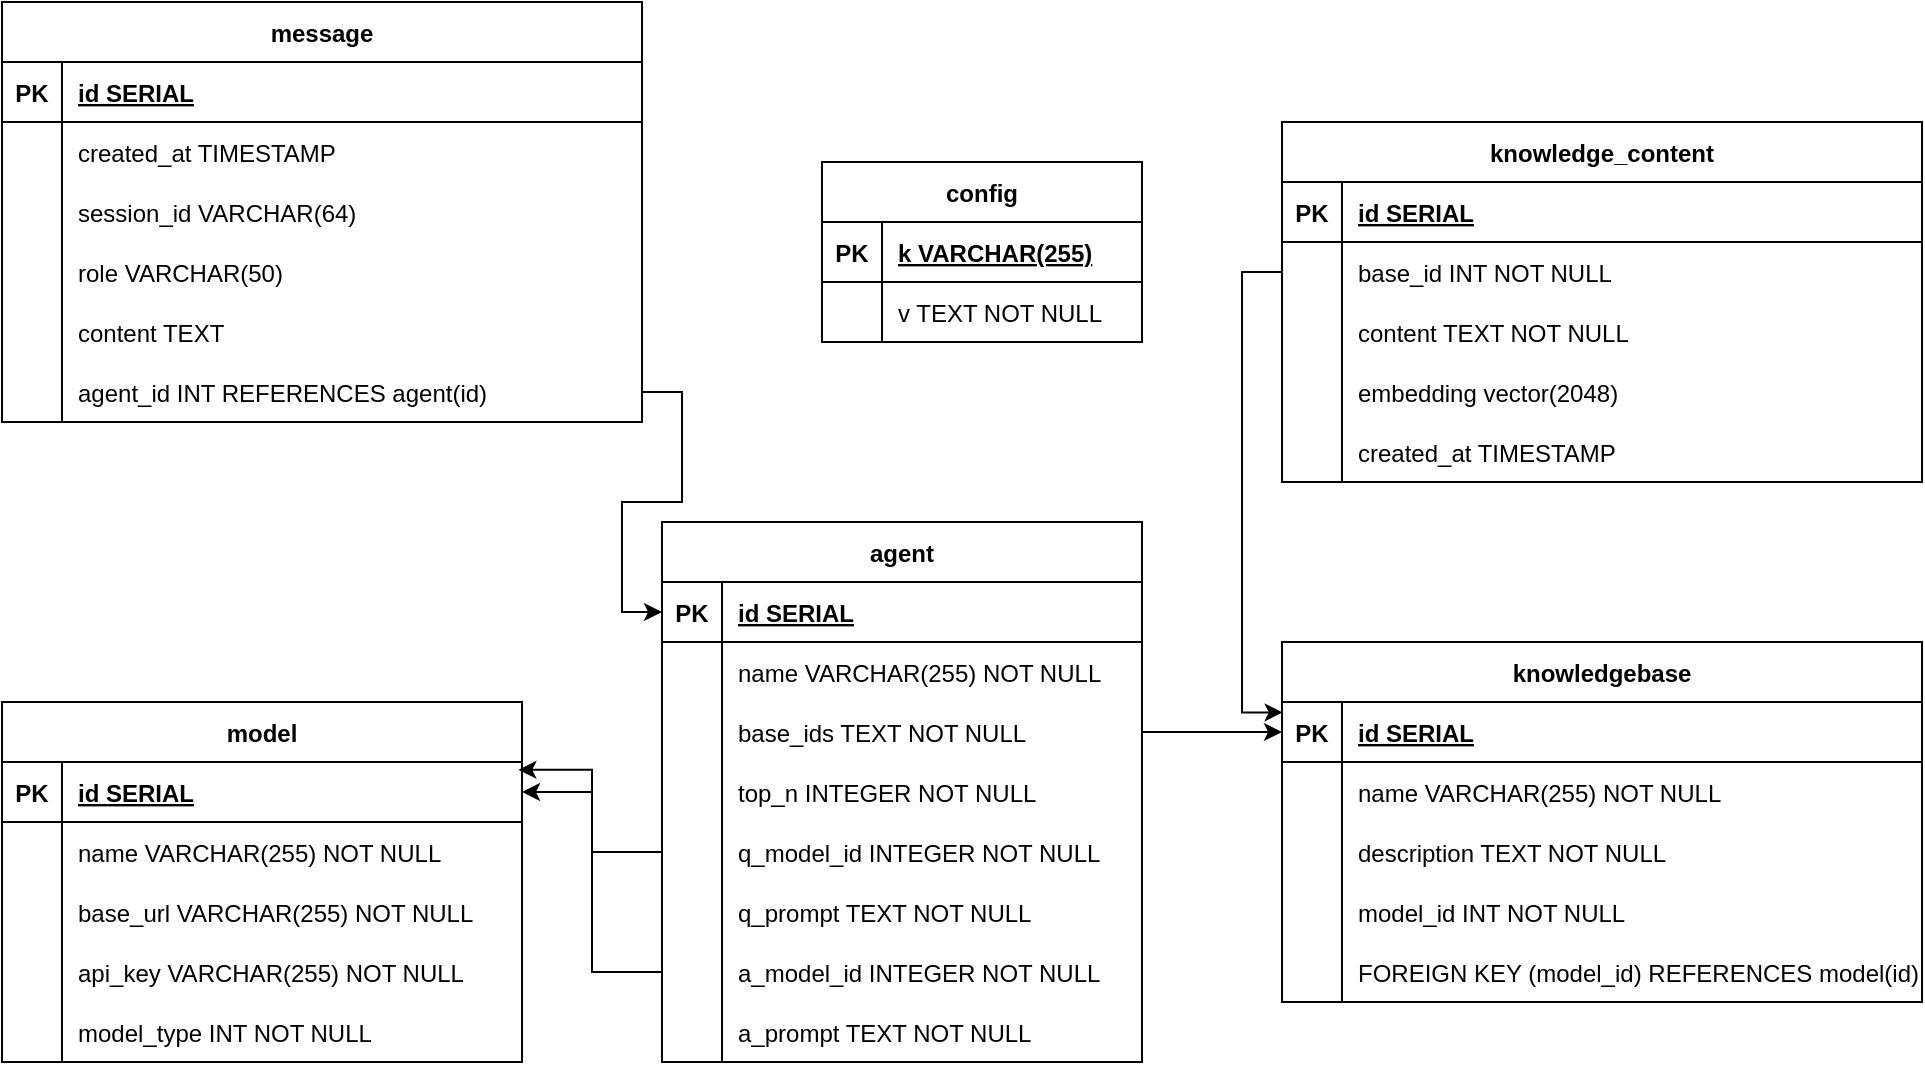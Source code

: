 <mxfile version="25.0.2">
  <diagram id="R2lEEEUBdFMjLlhIrx00" name="Page-1">
    <mxGraphModel dx="3497" dy="887" grid="1" gridSize="10" guides="1" tooltips="1" connect="1" arrows="1" fold="1" page="1" pageScale="1" pageWidth="1654" pageHeight="1169" math="0" shadow="0" extFonts="Permanent Marker^https://fonts.googleapis.com/css?family=Permanent+Marker">
      <root>
        <mxCell id="0" />
        <mxCell id="1" parent="0" />
        <mxCell id="nswF1XJJAIv4dblZpDw0-211" value="model" style="shape=table;startSize=30;container=1;collapsible=1;childLayout=tableLayout;fixedRows=1;rowLines=0;fontStyle=1;align=center;resizeLast=1;" parent="1" vertex="1">
          <mxGeometry x="-1010" y="370" width="260" height="180" as="geometry" />
        </mxCell>
        <mxCell id="nswF1XJJAIv4dblZpDw0-212" value="" style="shape=tableRow;horizontal=0;startSize=0;swimlaneHead=0;swimlaneBody=0;fillColor=none;collapsible=0;dropTarget=0;points=[[0,0.5],[1,0.5]];portConstraint=eastwest;strokeColor=inherit;top=0;left=0;right=0;bottom=1;" parent="nswF1XJJAIv4dblZpDw0-211" vertex="1">
          <mxGeometry y="30" width="260" height="30" as="geometry" />
        </mxCell>
        <mxCell id="nswF1XJJAIv4dblZpDw0-213" value="PK" style="shape=partialRectangle;overflow=hidden;connectable=0;fillColor=none;strokeColor=inherit;top=0;left=0;bottom=0;right=0;fontStyle=1;" parent="nswF1XJJAIv4dblZpDw0-212" vertex="1">
          <mxGeometry width="30" height="30" as="geometry">
            <mxRectangle width="30" height="30" as="alternateBounds" />
          </mxGeometry>
        </mxCell>
        <mxCell id="nswF1XJJAIv4dblZpDw0-214" value="id SERIAL " style="shape=partialRectangle;overflow=hidden;connectable=0;fillColor=none;align=left;strokeColor=inherit;top=0;left=0;bottom=0;right=0;spacingLeft=6;fontStyle=5;" parent="nswF1XJJAIv4dblZpDw0-212" vertex="1">
          <mxGeometry x="30" width="230" height="30" as="geometry">
            <mxRectangle width="230" height="30" as="alternateBounds" />
          </mxGeometry>
        </mxCell>
        <mxCell id="nswF1XJJAIv4dblZpDw0-215" value="" style="shape=tableRow;horizontal=0;startSize=0;swimlaneHead=0;swimlaneBody=0;fillColor=none;collapsible=0;dropTarget=0;points=[[0,0.5],[1,0.5]];portConstraint=eastwest;strokeColor=inherit;top=0;left=0;right=0;bottom=0;" parent="nswF1XJJAIv4dblZpDw0-211" vertex="1">
          <mxGeometry y="60" width="260" height="30" as="geometry" />
        </mxCell>
        <mxCell id="nswF1XJJAIv4dblZpDw0-216" value="" style="shape=partialRectangle;overflow=hidden;connectable=0;fillColor=none;strokeColor=inherit;top=0;left=0;bottom=0;right=0;" parent="nswF1XJJAIv4dblZpDw0-215" vertex="1">
          <mxGeometry width="30" height="30" as="geometry">
            <mxRectangle width="30" height="30" as="alternateBounds" />
          </mxGeometry>
        </mxCell>
        <mxCell id="nswF1XJJAIv4dblZpDw0-217" value="name VARCHAR(255) NOT NULL" style="shape=partialRectangle;overflow=hidden;connectable=0;fillColor=none;align=left;strokeColor=inherit;top=0;left=0;bottom=0;right=0;spacingLeft=6;" parent="nswF1XJJAIv4dblZpDw0-215" vertex="1">
          <mxGeometry x="30" width="230" height="30" as="geometry">
            <mxRectangle width="230" height="30" as="alternateBounds" />
          </mxGeometry>
        </mxCell>
        <mxCell id="nswF1XJJAIv4dblZpDw0-218" value="" style="shape=tableRow;horizontal=0;startSize=0;swimlaneHead=0;swimlaneBody=0;fillColor=none;collapsible=0;dropTarget=0;points=[[0,0.5],[1,0.5]];portConstraint=eastwest;strokeColor=inherit;top=0;left=0;right=0;bottom=0;" parent="nswF1XJJAIv4dblZpDw0-211" vertex="1">
          <mxGeometry y="90" width="260" height="30" as="geometry" />
        </mxCell>
        <mxCell id="nswF1XJJAIv4dblZpDw0-219" value="" style="shape=partialRectangle;overflow=hidden;connectable=0;fillColor=none;strokeColor=inherit;top=0;left=0;bottom=0;right=0;" parent="nswF1XJJAIv4dblZpDw0-218" vertex="1">
          <mxGeometry width="30" height="30" as="geometry">
            <mxRectangle width="30" height="30" as="alternateBounds" />
          </mxGeometry>
        </mxCell>
        <mxCell id="nswF1XJJAIv4dblZpDw0-220" value="base_url VARCHAR(255) NOT NULL" style="shape=partialRectangle;overflow=hidden;connectable=0;fillColor=none;align=left;strokeColor=inherit;top=0;left=0;bottom=0;right=0;spacingLeft=6;" parent="nswF1XJJAIv4dblZpDw0-218" vertex="1">
          <mxGeometry x="30" width="230" height="30" as="geometry">
            <mxRectangle width="230" height="30" as="alternateBounds" />
          </mxGeometry>
        </mxCell>
        <mxCell id="nswF1XJJAIv4dblZpDw0-221" value="" style="shape=tableRow;horizontal=0;startSize=0;swimlaneHead=0;swimlaneBody=0;fillColor=none;collapsible=0;dropTarget=0;points=[[0,0.5],[1,0.5]];portConstraint=eastwest;strokeColor=inherit;top=0;left=0;right=0;bottom=0;" parent="nswF1XJJAIv4dblZpDw0-211" vertex="1">
          <mxGeometry y="120" width="260" height="30" as="geometry" />
        </mxCell>
        <mxCell id="nswF1XJJAIv4dblZpDw0-222" value="" style="shape=partialRectangle;overflow=hidden;connectable=0;fillColor=none;strokeColor=inherit;top=0;left=0;bottom=0;right=0;" parent="nswF1XJJAIv4dblZpDw0-221" vertex="1">
          <mxGeometry width="30" height="30" as="geometry">
            <mxRectangle width="30" height="30" as="alternateBounds" />
          </mxGeometry>
        </mxCell>
        <mxCell id="nswF1XJJAIv4dblZpDw0-223" value="api_key VARCHAR(255) NOT NULL" style="shape=partialRectangle;overflow=hidden;connectable=0;fillColor=none;align=left;strokeColor=inherit;top=0;left=0;bottom=0;right=0;spacingLeft=6;" parent="nswF1XJJAIv4dblZpDw0-221" vertex="1">
          <mxGeometry x="30" width="230" height="30" as="geometry">
            <mxRectangle width="230" height="30" as="alternateBounds" />
          </mxGeometry>
        </mxCell>
        <mxCell id="nswF1XJJAIv4dblZpDw0-224" value="" style="shape=tableRow;horizontal=0;startSize=0;swimlaneHead=0;swimlaneBody=0;fillColor=none;collapsible=0;dropTarget=0;points=[[0,0.5],[1,0.5]];portConstraint=eastwest;strokeColor=inherit;top=0;left=0;right=0;bottom=0;" parent="nswF1XJJAIv4dblZpDw0-211" vertex="1">
          <mxGeometry y="150" width="260" height="30" as="geometry" />
        </mxCell>
        <mxCell id="nswF1XJJAIv4dblZpDw0-225" value="" style="shape=partialRectangle;overflow=hidden;connectable=0;fillColor=none;strokeColor=inherit;top=0;left=0;bottom=0;right=0;" parent="nswF1XJJAIv4dblZpDw0-224" vertex="1">
          <mxGeometry width="30" height="30" as="geometry">
            <mxRectangle width="30" height="30" as="alternateBounds" />
          </mxGeometry>
        </mxCell>
        <mxCell id="nswF1XJJAIv4dblZpDw0-226" value="model_type INT NOT NULL" style="shape=partialRectangle;overflow=hidden;connectable=0;fillColor=none;align=left;strokeColor=inherit;top=0;left=0;bottom=0;right=0;spacingLeft=6;" parent="nswF1XJJAIv4dblZpDw0-224" vertex="1">
          <mxGeometry x="30" width="230" height="30" as="geometry">
            <mxRectangle width="230" height="30" as="alternateBounds" />
          </mxGeometry>
        </mxCell>
        <mxCell id="nswF1XJJAIv4dblZpDw0-227" value="knowledgebase" style="shape=table;startSize=30;container=1;collapsible=1;childLayout=tableLayout;fixedRows=1;rowLines=0;fontStyle=1;align=center;resizeLast=1;" parent="1" vertex="1">
          <mxGeometry x="-370" y="340" width="320" height="180" as="geometry" />
        </mxCell>
        <mxCell id="nswF1XJJAIv4dblZpDw0-228" value="" style="shape=tableRow;horizontal=0;startSize=0;swimlaneHead=0;swimlaneBody=0;fillColor=none;collapsible=0;dropTarget=0;points=[[0,0.5],[1,0.5]];portConstraint=eastwest;strokeColor=inherit;top=0;left=0;right=0;bottom=1;" parent="nswF1XJJAIv4dblZpDw0-227" vertex="1">
          <mxGeometry y="30" width="320" height="30" as="geometry" />
        </mxCell>
        <mxCell id="nswF1XJJAIv4dblZpDw0-229" value="PK" style="shape=partialRectangle;overflow=hidden;connectable=0;fillColor=none;strokeColor=inherit;top=0;left=0;bottom=0;right=0;fontStyle=1;" parent="nswF1XJJAIv4dblZpDw0-228" vertex="1">
          <mxGeometry width="30" height="30" as="geometry">
            <mxRectangle width="30" height="30" as="alternateBounds" />
          </mxGeometry>
        </mxCell>
        <mxCell id="nswF1XJJAIv4dblZpDw0-230" value="id SERIAL " style="shape=partialRectangle;overflow=hidden;connectable=0;fillColor=none;align=left;strokeColor=inherit;top=0;left=0;bottom=0;right=0;spacingLeft=6;fontStyle=5;" parent="nswF1XJJAIv4dblZpDw0-228" vertex="1">
          <mxGeometry x="30" width="290" height="30" as="geometry">
            <mxRectangle width="290" height="30" as="alternateBounds" />
          </mxGeometry>
        </mxCell>
        <mxCell id="nswF1XJJAIv4dblZpDw0-231" value="" style="shape=tableRow;horizontal=0;startSize=0;swimlaneHead=0;swimlaneBody=0;fillColor=none;collapsible=0;dropTarget=0;points=[[0,0.5],[1,0.5]];portConstraint=eastwest;strokeColor=inherit;top=0;left=0;right=0;bottom=0;" parent="nswF1XJJAIv4dblZpDw0-227" vertex="1">
          <mxGeometry y="60" width="320" height="30" as="geometry" />
        </mxCell>
        <mxCell id="nswF1XJJAIv4dblZpDw0-232" value="" style="shape=partialRectangle;overflow=hidden;connectable=0;fillColor=none;strokeColor=inherit;top=0;left=0;bottom=0;right=0;" parent="nswF1XJJAIv4dblZpDw0-231" vertex="1">
          <mxGeometry width="30" height="30" as="geometry">
            <mxRectangle width="30" height="30" as="alternateBounds" />
          </mxGeometry>
        </mxCell>
        <mxCell id="nswF1XJJAIv4dblZpDw0-233" value="name VARCHAR(255) NOT NULL" style="shape=partialRectangle;overflow=hidden;connectable=0;fillColor=none;align=left;strokeColor=inherit;top=0;left=0;bottom=0;right=0;spacingLeft=6;" parent="nswF1XJJAIv4dblZpDw0-231" vertex="1">
          <mxGeometry x="30" width="290" height="30" as="geometry">
            <mxRectangle width="290" height="30" as="alternateBounds" />
          </mxGeometry>
        </mxCell>
        <mxCell id="nswF1XJJAIv4dblZpDw0-234" value="" style="shape=tableRow;horizontal=0;startSize=0;swimlaneHead=0;swimlaneBody=0;fillColor=none;collapsible=0;dropTarget=0;points=[[0,0.5],[1,0.5]];portConstraint=eastwest;strokeColor=inherit;top=0;left=0;right=0;bottom=0;" parent="nswF1XJJAIv4dblZpDw0-227" vertex="1">
          <mxGeometry y="90" width="320" height="30" as="geometry" />
        </mxCell>
        <mxCell id="nswF1XJJAIv4dblZpDw0-235" value="" style="shape=partialRectangle;overflow=hidden;connectable=0;fillColor=none;strokeColor=inherit;top=0;left=0;bottom=0;right=0;" parent="nswF1XJJAIv4dblZpDw0-234" vertex="1">
          <mxGeometry width="30" height="30" as="geometry">
            <mxRectangle width="30" height="30" as="alternateBounds" />
          </mxGeometry>
        </mxCell>
        <mxCell id="nswF1XJJAIv4dblZpDw0-236" value="description TEXT NOT NULL" style="shape=partialRectangle;overflow=hidden;connectable=0;fillColor=none;align=left;strokeColor=inherit;top=0;left=0;bottom=0;right=0;spacingLeft=6;" parent="nswF1XJJAIv4dblZpDw0-234" vertex="1">
          <mxGeometry x="30" width="290" height="30" as="geometry">
            <mxRectangle width="290" height="30" as="alternateBounds" />
          </mxGeometry>
        </mxCell>
        <mxCell id="nswF1XJJAIv4dblZpDw0-237" value="" style="shape=tableRow;horizontal=0;startSize=0;swimlaneHead=0;swimlaneBody=0;fillColor=none;collapsible=0;dropTarget=0;points=[[0,0.5],[1,0.5]];portConstraint=eastwest;strokeColor=inherit;top=0;left=0;right=0;bottom=0;" parent="nswF1XJJAIv4dblZpDw0-227" vertex="1">
          <mxGeometry y="120" width="320" height="30" as="geometry" />
        </mxCell>
        <mxCell id="nswF1XJJAIv4dblZpDw0-238" value="" style="shape=partialRectangle;overflow=hidden;connectable=0;fillColor=none;strokeColor=inherit;top=0;left=0;bottom=0;right=0;" parent="nswF1XJJAIv4dblZpDw0-237" vertex="1">
          <mxGeometry width="30" height="30" as="geometry">
            <mxRectangle width="30" height="30" as="alternateBounds" />
          </mxGeometry>
        </mxCell>
        <mxCell id="nswF1XJJAIv4dblZpDw0-239" value="model_id INT NOT NULL" style="shape=partialRectangle;overflow=hidden;connectable=0;fillColor=none;align=left;strokeColor=inherit;top=0;left=0;bottom=0;right=0;spacingLeft=6;" parent="nswF1XJJAIv4dblZpDw0-237" vertex="1">
          <mxGeometry x="30" width="290" height="30" as="geometry">
            <mxRectangle width="290" height="30" as="alternateBounds" />
          </mxGeometry>
        </mxCell>
        <mxCell id="nswF1XJJAIv4dblZpDw0-240" value="" style="shape=tableRow;horizontal=0;startSize=0;swimlaneHead=0;swimlaneBody=0;fillColor=none;collapsible=0;dropTarget=0;points=[[0,0.5],[1,0.5]];portConstraint=eastwest;strokeColor=inherit;top=0;left=0;right=0;bottom=0;" parent="nswF1XJJAIv4dblZpDw0-227" vertex="1">
          <mxGeometry y="150" width="320" height="30" as="geometry" />
        </mxCell>
        <mxCell id="nswF1XJJAIv4dblZpDw0-241" value="" style="shape=partialRectangle;overflow=hidden;connectable=0;fillColor=none;strokeColor=inherit;top=0;left=0;bottom=0;right=0;" parent="nswF1XJJAIv4dblZpDw0-240" vertex="1">
          <mxGeometry width="30" height="30" as="geometry">
            <mxRectangle width="30" height="30" as="alternateBounds" />
          </mxGeometry>
        </mxCell>
        <mxCell id="nswF1XJJAIv4dblZpDw0-242" value="FOREIGN KEY (model_id) REFERENCES model(id) ON DELETE CASCADE" style="shape=partialRectangle;overflow=hidden;connectable=0;fillColor=none;align=left;strokeColor=inherit;top=0;left=0;bottom=0;right=0;spacingLeft=6;" parent="nswF1XJJAIv4dblZpDw0-240" vertex="1">
          <mxGeometry x="30" width="290" height="30" as="geometry">
            <mxRectangle width="290" height="30" as="alternateBounds" />
          </mxGeometry>
        </mxCell>
        <mxCell id="nswF1XJJAIv4dblZpDw0-243" value="knowledge_content" style="shape=table;startSize=30;container=1;collapsible=1;childLayout=tableLayout;fixedRows=1;rowLines=0;fontStyle=1;align=center;resizeLast=1;" parent="1" vertex="1">
          <mxGeometry x="-370" y="80" width="320" height="180" as="geometry" />
        </mxCell>
        <mxCell id="nswF1XJJAIv4dblZpDw0-244" value="" style="shape=tableRow;horizontal=0;startSize=0;swimlaneHead=0;swimlaneBody=0;fillColor=none;collapsible=0;dropTarget=0;points=[[0,0.5],[1,0.5]];portConstraint=eastwest;strokeColor=inherit;top=0;left=0;right=0;bottom=1;" parent="nswF1XJJAIv4dblZpDw0-243" vertex="1">
          <mxGeometry y="30" width="320" height="30" as="geometry" />
        </mxCell>
        <mxCell id="nswF1XJJAIv4dblZpDw0-245" value="PK" style="shape=partialRectangle;overflow=hidden;connectable=0;fillColor=none;strokeColor=inherit;top=0;left=0;bottom=0;right=0;fontStyle=1;" parent="nswF1XJJAIv4dblZpDw0-244" vertex="1">
          <mxGeometry width="30" height="30" as="geometry">
            <mxRectangle width="30" height="30" as="alternateBounds" />
          </mxGeometry>
        </mxCell>
        <mxCell id="nswF1XJJAIv4dblZpDw0-246" value="id SERIAL " style="shape=partialRectangle;overflow=hidden;connectable=0;fillColor=none;align=left;strokeColor=inherit;top=0;left=0;bottom=0;right=0;spacingLeft=6;fontStyle=5;" parent="nswF1XJJAIv4dblZpDw0-244" vertex="1">
          <mxGeometry x="30" width="290" height="30" as="geometry">
            <mxRectangle width="290" height="30" as="alternateBounds" />
          </mxGeometry>
        </mxCell>
        <mxCell id="nswF1XJJAIv4dblZpDw0-247" value="" style="shape=tableRow;horizontal=0;startSize=0;swimlaneHead=0;swimlaneBody=0;fillColor=none;collapsible=0;dropTarget=0;points=[[0,0.5],[1,0.5]];portConstraint=eastwest;strokeColor=inherit;top=0;left=0;right=0;bottom=0;" parent="nswF1XJJAIv4dblZpDw0-243" vertex="1">
          <mxGeometry y="60" width="320" height="30" as="geometry" />
        </mxCell>
        <mxCell id="nswF1XJJAIv4dblZpDw0-248" value="" style="shape=partialRectangle;overflow=hidden;connectable=0;fillColor=none;strokeColor=inherit;top=0;left=0;bottom=0;right=0;" parent="nswF1XJJAIv4dblZpDw0-247" vertex="1">
          <mxGeometry width="30" height="30" as="geometry">
            <mxRectangle width="30" height="30" as="alternateBounds" />
          </mxGeometry>
        </mxCell>
        <mxCell id="nswF1XJJAIv4dblZpDw0-249" value="base_id INT NOT NULL" style="shape=partialRectangle;overflow=hidden;connectable=0;fillColor=none;align=left;strokeColor=inherit;top=0;left=0;bottom=0;right=0;spacingLeft=6;" parent="nswF1XJJAIv4dblZpDw0-247" vertex="1">
          <mxGeometry x="30" width="290" height="30" as="geometry">
            <mxRectangle width="290" height="30" as="alternateBounds" />
          </mxGeometry>
        </mxCell>
        <mxCell id="nswF1XJJAIv4dblZpDw0-250" value="" style="shape=tableRow;horizontal=0;startSize=0;swimlaneHead=0;swimlaneBody=0;fillColor=none;collapsible=0;dropTarget=0;points=[[0,0.5],[1,0.5]];portConstraint=eastwest;strokeColor=inherit;top=0;left=0;right=0;bottom=0;" parent="nswF1XJJAIv4dblZpDw0-243" vertex="1">
          <mxGeometry y="90" width="320" height="30" as="geometry" />
        </mxCell>
        <mxCell id="nswF1XJJAIv4dblZpDw0-251" value="" style="shape=partialRectangle;overflow=hidden;connectable=0;fillColor=none;strokeColor=inherit;top=0;left=0;bottom=0;right=0;" parent="nswF1XJJAIv4dblZpDw0-250" vertex="1">
          <mxGeometry width="30" height="30" as="geometry">
            <mxRectangle width="30" height="30" as="alternateBounds" />
          </mxGeometry>
        </mxCell>
        <mxCell id="nswF1XJJAIv4dblZpDw0-252" value="content TEXT NOT NULL" style="shape=partialRectangle;overflow=hidden;connectable=0;fillColor=none;align=left;strokeColor=inherit;top=0;left=0;bottom=0;right=0;spacingLeft=6;" parent="nswF1XJJAIv4dblZpDw0-250" vertex="1">
          <mxGeometry x="30" width="290" height="30" as="geometry">
            <mxRectangle width="290" height="30" as="alternateBounds" />
          </mxGeometry>
        </mxCell>
        <mxCell id="nswF1XJJAIv4dblZpDw0-253" value="" style="shape=tableRow;horizontal=0;startSize=0;swimlaneHead=0;swimlaneBody=0;fillColor=none;collapsible=0;dropTarget=0;points=[[0,0.5],[1,0.5]];portConstraint=eastwest;strokeColor=inherit;top=0;left=0;right=0;bottom=0;" parent="nswF1XJJAIv4dblZpDw0-243" vertex="1">
          <mxGeometry y="120" width="320" height="30" as="geometry" />
        </mxCell>
        <mxCell id="nswF1XJJAIv4dblZpDw0-254" value="" style="shape=partialRectangle;overflow=hidden;connectable=0;fillColor=none;strokeColor=inherit;top=0;left=0;bottom=0;right=0;" parent="nswF1XJJAIv4dblZpDw0-253" vertex="1">
          <mxGeometry width="30" height="30" as="geometry">
            <mxRectangle width="30" height="30" as="alternateBounds" />
          </mxGeometry>
        </mxCell>
        <mxCell id="nswF1XJJAIv4dblZpDw0-255" value="embedding vector(2048)" style="shape=partialRectangle;overflow=hidden;connectable=0;fillColor=none;align=left;strokeColor=inherit;top=0;left=0;bottom=0;right=0;spacingLeft=6;" parent="nswF1XJJAIv4dblZpDw0-253" vertex="1">
          <mxGeometry x="30" width="290" height="30" as="geometry">
            <mxRectangle width="290" height="30" as="alternateBounds" />
          </mxGeometry>
        </mxCell>
        <mxCell id="nswF1XJJAIv4dblZpDw0-256" value="" style="shape=tableRow;horizontal=0;startSize=0;swimlaneHead=0;swimlaneBody=0;fillColor=none;collapsible=0;dropTarget=0;points=[[0,0.5],[1,0.5]];portConstraint=eastwest;strokeColor=inherit;top=0;left=0;right=0;bottom=0;" parent="nswF1XJJAIv4dblZpDw0-243" vertex="1">
          <mxGeometry y="150" width="320" height="30" as="geometry" />
        </mxCell>
        <mxCell id="nswF1XJJAIv4dblZpDw0-257" value="" style="shape=partialRectangle;overflow=hidden;connectable=0;fillColor=none;strokeColor=inherit;top=0;left=0;bottom=0;right=0;" parent="nswF1XJJAIv4dblZpDw0-256" vertex="1">
          <mxGeometry width="30" height="30" as="geometry">
            <mxRectangle width="30" height="30" as="alternateBounds" />
          </mxGeometry>
        </mxCell>
        <mxCell id="nswF1XJJAIv4dblZpDw0-258" value="created_at TIMESTAMP" style="shape=partialRectangle;overflow=hidden;connectable=0;fillColor=none;align=left;strokeColor=inherit;top=0;left=0;bottom=0;right=0;spacingLeft=6;" parent="nswF1XJJAIv4dblZpDw0-256" vertex="1">
          <mxGeometry x="30" width="290" height="30" as="geometry">
            <mxRectangle width="290" height="30" as="alternateBounds" />
          </mxGeometry>
        </mxCell>
        <mxCell id="nswF1XJJAIv4dblZpDw0-262" value="config" style="shape=table;startSize=30;container=1;collapsible=1;childLayout=tableLayout;fixedRows=1;rowLines=0;fontStyle=1;align=center;resizeLast=1;" parent="1" vertex="1">
          <mxGeometry x="-600" y="100" width="160" height="90" as="geometry" />
        </mxCell>
        <mxCell id="nswF1XJJAIv4dblZpDw0-263" value="" style="shape=tableRow;horizontal=0;startSize=0;swimlaneHead=0;swimlaneBody=0;fillColor=none;collapsible=0;dropTarget=0;points=[[0,0.5],[1,0.5]];portConstraint=eastwest;strokeColor=inherit;top=0;left=0;right=0;bottom=1;" parent="nswF1XJJAIv4dblZpDw0-262" vertex="1">
          <mxGeometry y="30" width="160" height="30" as="geometry" />
        </mxCell>
        <mxCell id="nswF1XJJAIv4dblZpDw0-264" value="PK" style="shape=partialRectangle;overflow=hidden;connectable=0;fillColor=none;strokeColor=inherit;top=0;left=0;bottom=0;right=0;fontStyle=1;" parent="nswF1XJJAIv4dblZpDw0-263" vertex="1">
          <mxGeometry width="30" height="30" as="geometry">
            <mxRectangle width="30" height="30" as="alternateBounds" />
          </mxGeometry>
        </mxCell>
        <mxCell id="nswF1XJJAIv4dblZpDw0-265" value="k VARCHAR(255) " style="shape=partialRectangle;overflow=hidden;connectable=0;fillColor=none;align=left;strokeColor=inherit;top=0;left=0;bottom=0;right=0;spacingLeft=6;fontStyle=5;" parent="nswF1XJJAIv4dblZpDw0-263" vertex="1">
          <mxGeometry x="30" width="130" height="30" as="geometry">
            <mxRectangle width="130" height="30" as="alternateBounds" />
          </mxGeometry>
        </mxCell>
        <mxCell id="nswF1XJJAIv4dblZpDw0-266" value="" style="shape=tableRow;horizontal=0;startSize=0;swimlaneHead=0;swimlaneBody=0;fillColor=none;collapsible=0;dropTarget=0;points=[[0,0.5],[1,0.5]];portConstraint=eastwest;strokeColor=inherit;top=0;left=0;right=0;bottom=0;" parent="nswF1XJJAIv4dblZpDw0-262" vertex="1">
          <mxGeometry y="60" width="160" height="30" as="geometry" />
        </mxCell>
        <mxCell id="nswF1XJJAIv4dblZpDw0-267" value="" style="shape=partialRectangle;overflow=hidden;connectable=0;fillColor=none;strokeColor=inherit;top=0;left=0;bottom=0;right=0;" parent="nswF1XJJAIv4dblZpDw0-266" vertex="1">
          <mxGeometry width="30" height="30" as="geometry">
            <mxRectangle width="30" height="30" as="alternateBounds" />
          </mxGeometry>
        </mxCell>
        <mxCell id="nswF1XJJAIv4dblZpDw0-268" value="v TEXT NOT NULL" style="shape=partialRectangle;overflow=hidden;connectable=0;fillColor=none;align=left;strokeColor=inherit;top=0;left=0;bottom=0;right=0;spacingLeft=6;" parent="nswF1XJJAIv4dblZpDw0-266" vertex="1">
          <mxGeometry x="30" width="130" height="30" as="geometry">
            <mxRectangle width="130" height="30" as="alternateBounds" />
          </mxGeometry>
        </mxCell>
        <mxCell id="nswF1XJJAIv4dblZpDw0-269" value="agent" style="shape=table;startSize=30;container=1;collapsible=1;childLayout=tableLayout;fixedRows=1;rowLines=0;fontStyle=1;align=center;resizeLast=1;" parent="1" vertex="1">
          <mxGeometry x="-680" y="280" width="240" height="270" as="geometry" />
        </mxCell>
        <mxCell id="nswF1XJJAIv4dblZpDw0-270" value="" style="shape=tableRow;horizontal=0;startSize=0;swimlaneHead=0;swimlaneBody=0;fillColor=none;collapsible=0;dropTarget=0;points=[[0,0.5],[1,0.5]];portConstraint=eastwest;strokeColor=inherit;top=0;left=0;right=0;bottom=1;" parent="nswF1XJJAIv4dblZpDw0-269" vertex="1">
          <mxGeometry y="30" width="240" height="30" as="geometry" />
        </mxCell>
        <mxCell id="nswF1XJJAIv4dblZpDw0-271" value="PK" style="shape=partialRectangle;overflow=hidden;connectable=0;fillColor=none;strokeColor=inherit;top=0;left=0;bottom=0;right=0;fontStyle=1;" parent="nswF1XJJAIv4dblZpDw0-270" vertex="1">
          <mxGeometry width="30" height="30" as="geometry">
            <mxRectangle width="30" height="30" as="alternateBounds" />
          </mxGeometry>
        </mxCell>
        <mxCell id="nswF1XJJAIv4dblZpDw0-272" value="id SERIAL " style="shape=partialRectangle;overflow=hidden;connectable=0;fillColor=none;align=left;strokeColor=inherit;top=0;left=0;bottom=0;right=0;spacingLeft=6;fontStyle=5;" parent="nswF1XJJAIv4dblZpDw0-270" vertex="1">
          <mxGeometry x="30" width="210" height="30" as="geometry">
            <mxRectangle width="210" height="30" as="alternateBounds" />
          </mxGeometry>
        </mxCell>
        <mxCell id="nswF1XJJAIv4dblZpDw0-273" value="" style="shape=tableRow;horizontal=0;startSize=0;swimlaneHead=0;swimlaneBody=0;fillColor=none;collapsible=0;dropTarget=0;points=[[0,0.5],[1,0.5]];portConstraint=eastwest;strokeColor=inherit;top=0;left=0;right=0;bottom=0;" parent="nswF1XJJAIv4dblZpDw0-269" vertex="1">
          <mxGeometry y="60" width="240" height="30" as="geometry" />
        </mxCell>
        <mxCell id="nswF1XJJAIv4dblZpDw0-274" value="" style="shape=partialRectangle;overflow=hidden;connectable=0;fillColor=none;strokeColor=inherit;top=0;left=0;bottom=0;right=0;" parent="nswF1XJJAIv4dblZpDw0-273" vertex="1">
          <mxGeometry width="30" height="30" as="geometry">
            <mxRectangle width="30" height="30" as="alternateBounds" />
          </mxGeometry>
        </mxCell>
        <mxCell id="nswF1XJJAIv4dblZpDw0-275" value="name VARCHAR(255) NOT NULL" style="shape=partialRectangle;overflow=hidden;connectable=0;fillColor=none;align=left;strokeColor=inherit;top=0;left=0;bottom=0;right=0;spacingLeft=6;" parent="nswF1XJJAIv4dblZpDw0-273" vertex="1">
          <mxGeometry x="30" width="210" height="30" as="geometry">
            <mxRectangle width="210" height="30" as="alternateBounds" />
          </mxGeometry>
        </mxCell>
        <mxCell id="nswF1XJJAIv4dblZpDw0-276" value="" style="shape=tableRow;horizontal=0;startSize=0;swimlaneHead=0;swimlaneBody=0;fillColor=none;collapsible=0;dropTarget=0;points=[[0,0.5],[1,0.5]];portConstraint=eastwest;strokeColor=inherit;top=0;left=0;right=0;bottom=0;" parent="nswF1XJJAIv4dblZpDw0-269" vertex="1">
          <mxGeometry y="90" width="240" height="30" as="geometry" />
        </mxCell>
        <mxCell id="nswF1XJJAIv4dblZpDw0-277" value="" style="shape=partialRectangle;overflow=hidden;connectable=0;fillColor=none;strokeColor=inherit;top=0;left=0;bottom=0;right=0;" parent="nswF1XJJAIv4dblZpDw0-276" vertex="1">
          <mxGeometry width="30" height="30" as="geometry">
            <mxRectangle width="30" height="30" as="alternateBounds" />
          </mxGeometry>
        </mxCell>
        <mxCell id="nswF1XJJAIv4dblZpDw0-278" value="base_ids TEXT NOT NULL" style="shape=partialRectangle;overflow=hidden;connectable=0;fillColor=none;align=left;strokeColor=inherit;top=0;left=0;bottom=0;right=0;spacingLeft=6;" parent="nswF1XJJAIv4dblZpDw0-276" vertex="1">
          <mxGeometry x="30" width="210" height="30" as="geometry">
            <mxRectangle width="210" height="30" as="alternateBounds" />
          </mxGeometry>
        </mxCell>
        <mxCell id="nswF1XJJAIv4dblZpDw0-279" value="" style="shape=tableRow;horizontal=0;startSize=0;swimlaneHead=0;swimlaneBody=0;fillColor=none;collapsible=0;dropTarget=0;points=[[0,0.5],[1,0.5]];portConstraint=eastwest;strokeColor=inherit;top=0;left=0;right=0;bottom=0;" parent="nswF1XJJAIv4dblZpDw0-269" vertex="1">
          <mxGeometry y="120" width="240" height="30" as="geometry" />
        </mxCell>
        <mxCell id="nswF1XJJAIv4dblZpDw0-280" value="" style="shape=partialRectangle;overflow=hidden;connectable=0;fillColor=none;strokeColor=inherit;top=0;left=0;bottom=0;right=0;" parent="nswF1XJJAIv4dblZpDw0-279" vertex="1">
          <mxGeometry width="30" height="30" as="geometry">
            <mxRectangle width="30" height="30" as="alternateBounds" />
          </mxGeometry>
        </mxCell>
        <mxCell id="nswF1XJJAIv4dblZpDw0-281" value="top_n INTEGER NOT NULL" style="shape=partialRectangle;overflow=hidden;connectable=0;fillColor=none;align=left;strokeColor=inherit;top=0;left=0;bottom=0;right=0;spacingLeft=6;" parent="nswF1XJJAIv4dblZpDw0-279" vertex="1">
          <mxGeometry x="30" width="210" height="30" as="geometry">
            <mxRectangle width="210" height="30" as="alternateBounds" />
          </mxGeometry>
        </mxCell>
        <mxCell id="nswF1XJJAIv4dblZpDw0-282" value="" style="shape=tableRow;horizontal=0;startSize=0;swimlaneHead=0;swimlaneBody=0;fillColor=none;collapsible=0;dropTarget=0;points=[[0,0.5],[1,0.5]];portConstraint=eastwest;strokeColor=inherit;top=0;left=0;right=0;bottom=0;" parent="nswF1XJJAIv4dblZpDw0-269" vertex="1">
          <mxGeometry y="150" width="240" height="30" as="geometry" />
        </mxCell>
        <mxCell id="nswF1XJJAIv4dblZpDw0-283" value="" style="shape=partialRectangle;overflow=hidden;connectable=0;fillColor=none;strokeColor=inherit;top=0;left=0;bottom=0;right=0;" parent="nswF1XJJAIv4dblZpDw0-282" vertex="1">
          <mxGeometry width="30" height="30" as="geometry">
            <mxRectangle width="30" height="30" as="alternateBounds" />
          </mxGeometry>
        </mxCell>
        <mxCell id="nswF1XJJAIv4dblZpDw0-284" value="q_model_id INTEGER NOT NULL" style="shape=partialRectangle;overflow=hidden;connectable=0;fillColor=none;align=left;strokeColor=inherit;top=0;left=0;bottom=0;right=0;spacingLeft=6;" parent="nswF1XJJAIv4dblZpDw0-282" vertex="1">
          <mxGeometry x="30" width="210" height="30" as="geometry">
            <mxRectangle width="210" height="30" as="alternateBounds" />
          </mxGeometry>
        </mxCell>
        <mxCell id="nswF1XJJAIv4dblZpDw0-285" value="" style="shape=tableRow;horizontal=0;startSize=0;swimlaneHead=0;swimlaneBody=0;fillColor=none;collapsible=0;dropTarget=0;points=[[0,0.5],[1,0.5]];portConstraint=eastwest;strokeColor=inherit;top=0;left=0;right=0;bottom=0;" parent="nswF1XJJAIv4dblZpDw0-269" vertex="1">
          <mxGeometry y="180" width="240" height="30" as="geometry" />
        </mxCell>
        <mxCell id="nswF1XJJAIv4dblZpDw0-286" value="" style="shape=partialRectangle;overflow=hidden;connectable=0;fillColor=none;strokeColor=inherit;top=0;left=0;bottom=0;right=0;" parent="nswF1XJJAIv4dblZpDw0-285" vertex="1">
          <mxGeometry width="30" height="30" as="geometry">
            <mxRectangle width="30" height="30" as="alternateBounds" />
          </mxGeometry>
        </mxCell>
        <mxCell id="nswF1XJJAIv4dblZpDw0-287" value="q_prompt TEXT NOT NULL" style="shape=partialRectangle;overflow=hidden;connectable=0;fillColor=none;align=left;strokeColor=inherit;top=0;left=0;bottom=0;right=0;spacingLeft=6;" parent="nswF1XJJAIv4dblZpDw0-285" vertex="1">
          <mxGeometry x="30" width="210" height="30" as="geometry">
            <mxRectangle width="210" height="30" as="alternateBounds" />
          </mxGeometry>
        </mxCell>
        <mxCell id="nswF1XJJAIv4dblZpDw0-288" value="" style="shape=tableRow;horizontal=0;startSize=0;swimlaneHead=0;swimlaneBody=0;fillColor=none;collapsible=0;dropTarget=0;points=[[0,0.5],[1,0.5]];portConstraint=eastwest;strokeColor=inherit;top=0;left=0;right=0;bottom=0;" parent="nswF1XJJAIv4dblZpDw0-269" vertex="1">
          <mxGeometry y="210" width="240" height="30" as="geometry" />
        </mxCell>
        <mxCell id="nswF1XJJAIv4dblZpDw0-289" value="" style="shape=partialRectangle;overflow=hidden;connectable=0;fillColor=none;strokeColor=inherit;top=0;left=0;bottom=0;right=0;" parent="nswF1XJJAIv4dblZpDw0-288" vertex="1">
          <mxGeometry width="30" height="30" as="geometry">
            <mxRectangle width="30" height="30" as="alternateBounds" />
          </mxGeometry>
        </mxCell>
        <mxCell id="nswF1XJJAIv4dblZpDw0-290" value="a_model_id INTEGER NOT NULL" style="shape=partialRectangle;overflow=hidden;connectable=0;fillColor=none;align=left;strokeColor=inherit;top=0;left=0;bottom=0;right=0;spacingLeft=6;" parent="nswF1XJJAIv4dblZpDw0-288" vertex="1">
          <mxGeometry x="30" width="210" height="30" as="geometry">
            <mxRectangle width="210" height="30" as="alternateBounds" />
          </mxGeometry>
        </mxCell>
        <mxCell id="nswF1XJJAIv4dblZpDw0-291" value="" style="shape=tableRow;horizontal=0;startSize=0;swimlaneHead=0;swimlaneBody=0;fillColor=none;collapsible=0;dropTarget=0;points=[[0,0.5],[1,0.5]];portConstraint=eastwest;strokeColor=inherit;top=0;left=0;right=0;bottom=0;" parent="nswF1XJJAIv4dblZpDw0-269" vertex="1">
          <mxGeometry y="240" width="240" height="30" as="geometry" />
        </mxCell>
        <mxCell id="nswF1XJJAIv4dblZpDw0-292" value="" style="shape=partialRectangle;overflow=hidden;connectable=0;fillColor=none;strokeColor=inherit;top=0;left=0;bottom=0;right=0;" parent="nswF1XJJAIv4dblZpDw0-291" vertex="1">
          <mxGeometry width="30" height="30" as="geometry">
            <mxRectangle width="30" height="30" as="alternateBounds" />
          </mxGeometry>
        </mxCell>
        <mxCell id="nswF1XJJAIv4dblZpDw0-293" value="a_prompt TEXT NOT NULL" style="shape=partialRectangle;overflow=hidden;connectable=0;fillColor=none;align=left;strokeColor=inherit;top=0;left=0;bottom=0;right=0;spacingLeft=6;" parent="nswF1XJJAIv4dblZpDw0-291" vertex="1">
          <mxGeometry x="30" width="210" height="30" as="geometry">
            <mxRectangle width="210" height="30" as="alternateBounds" />
          </mxGeometry>
        </mxCell>
        <mxCell id="nswF1XJJAIv4dblZpDw0-295" style="edgeStyle=orthogonalEdgeStyle;rounded=0;orthogonalLoop=1;jettySize=auto;html=1;exitX=1;exitY=0.5;exitDx=0;exitDy=0;fontFamily=Helvetica;fontSize=12;fontColor=default;" parent="1" source="nswF1XJJAIv4dblZpDw0-276" target="nswF1XJJAIv4dblZpDw0-228" edge="1">
          <mxGeometry relative="1" as="geometry" />
        </mxCell>
        <mxCell id="nswF1XJJAIv4dblZpDw0-296" style="edgeStyle=orthogonalEdgeStyle;rounded=0;orthogonalLoop=1;jettySize=auto;html=1;exitX=0;exitY=0.5;exitDx=0;exitDy=0;entryX=0.993;entryY=0.131;entryDx=0;entryDy=0;entryPerimeter=0;fontFamily=Helvetica;fontSize=12;fontColor=default;" parent="1" source="nswF1XJJAIv4dblZpDw0-282" target="nswF1XJJAIv4dblZpDw0-212" edge="1">
          <mxGeometry relative="1" as="geometry" />
        </mxCell>
        <mxCell id="nswF1XJJAIv4dblZpDw0-297" style="edgeStyle=orthogonalEdgeStyle;rounded=0;orthogonalLoop=1;jettySize=auto;html=1;exitX=0;exitY=0.5;exitDx=0;exitDy=0;entryX=1;entryY=0.5;entryDx=0;entryDy=0;fontFamily=Helvetica;fontSize=12;fontColor=default;" parent="1" source="nswF1XJJAIv4dblZpDw0-288" target="nswF1XJJAIv4dblZpDw0-212" edge="1">
          <mxGeometry relative="1" as="geometry" />
        </mxCell>
        <mxCell id="nswF1XJJAIv4dblZpDw0-298" style="edgeStyle=orthogonalEdgeStyle;rounded=0;orthogonalLoop=1;jettySize=auto;html=1;exitX=0;exitY=0.5;exitDx=0;exitDy=0;entryX=0.001;entryY=0.173;entryDx=0;entryDy=0;entryPerimeter=0;fontFamily=Helvetica;fontSize=12;fontColor=default;" parent="1" source="nswF1XJJAIv4dblZpDw0-247" target="nswF1XJJAIv4dblZpDw0-228" edge="1">
          <mxGeometry relative="1" as="geometry" />
        </mxCell>
        <mxCell id="Xv9IO_XnW_Hw9UYyeWZc-2" value="message" style="shape=table;startSize=30;container=1;collapsible=1;childLayout=tableLayout;fixedRows=1;rowLines=0;fontStyle=1;align=center;resizeLast=1;" vertex="1" parent="1">
          <mxGeometry x="-1010" y="20" width="320" height="210" as="geometry" />
        </mxCell>
        <mxCell id="Xv9IO_XnW_Hw9UYyeWZc-3" value="" style="shape=tableRow;horizontal=0;startSize=0;swimlaneHead=0;swimlaneBody=0;fillColor=none;collapsible=0;dropTarget=0;points=[[0,0.5],[1,0.5]];portConstraint=eastwest;strokeColor=inherit;top=0;left=0;right=0;bottom=1;" vertex="1" parent="Xv9IO_XnW_Hw9UYyeWZc-2">
          <mxGeometry y="30" width="320" height="30" as="geometry" />
        </mxCell>
        <mxCell id="Xv9IO_XnW_Hw9UYyeWZc-4" value="PK" style="shape=partialRectangle;overflow=hidden;connectable=0;fillColor=none;strokeColor=inherit;top=0;left=0;bottom=0;right=0;fontStyle=1;" vertex="1" parent="Xv9IO_XnW_Hw9UYyeWZc-3">
          <mxGeometry width="30" height="30" as="geometry">
            <mxRectangle width="30" height="30" as="alternateBounds" />
          </mxGeometry>
        </mxCell>
        <mxCell id="Xv9IO_XnW_Hw9UYyeWZc-5" value="id SERIAL " style="shape=partialRectangle;overflow=hidden;connectable=0;fillColor=none;align=left;strokeColor=inherit;top=0;left=0;bottom=0;right=0;spacingLeft=6;fontStyle=5;" vertex="1" parent="Xv9IO_XnW_Hw9UYyeWZc-3">
          <mxGeometry x="30" width="290" height="30" as="geometry">
            <mxRectangle width="290" height="30" as="alternateBounds" />
          </mxGeometry>
        </mxCell>
        <mxCell id="Xv9IO_XnW_Hw9UYyeWZc-6" value="" style="shape=tableRow;horizontal=0;startSize=0;swimlaneHead=0;swimlaneBody=0;fillColor=none;collapsible=0;dropTarget=0;points=[[0,0.5],[1,0.5]];portConstraint=eastwest;strokeColor=inherit;top=0;left=0;right=0;bottom=0;" vertex="1" parent="Xv9IO_XnW_Hw9UYyeWZc-2">
          <mxGeometry y="60" width="320" height="30" as="geometry" />
        </mxCell>
        <mxCell id="Xv9IO_XnW_Hw9UYyeWZc-7" value="" style="shape=partialRectangle;overflow=hidden;connectable=0;fillColor=none;strokeColor=inherit;top=0;left=0;bottom=0;right=0;" vertex="1" parent="Xv9IO_XnW_Hw9UYyeWZc-6">
          <mxGeometry width="30" height="30" as="geometry">
            <mxRectangle width="30" height="30" as="alternateBounds" />
          </mxGeometry>
        </mxCell>
        <mxCell id="Xv9IO_XnW_Hw9UYyeWZc-8" value="created_at TIMESTAMP" style="shape=partialRectangle;overflow=hidden;connectable=0;fillColor=none;align=left;strokeColor=inherit;top=0;left=0;bottom=0;right=0;spacingLeft=6;" vertex="1" parent="Xv9IO_XnW_Hw9UYyeWZc-6">
          <mxGeometry x="30" width="290" height="30" as="geometry">
            <mxRectangle width="290" height="30" as="alternateBounds" />
          </mxGeometry>
        </mxCell>
        <mxCell id="Xv9IO_XnW_Hw9UYyeWZc-9" value="" style="shape=tableRow;horizontal=0;startSize=0;swimlaneHead=0;swimlaneBody=0;fillColor=none;collapsible=0;dropTarget=0;points=[[0,0.5],[1,0.5]];portConstraint=eastwest;strokeColor=inherit;top=0;left=0;right=0;bottom=0;" vertex="1" parent="Xv9IO_XnW_Hw9UYyeWZc-2">
          <mxGeometry y="90" width="320" height="30" as="geometry" />
        </mxCell>
        <mxCell id="Xv9IO_XnW_Hw9UYyeWZc-10" value="" style="shape=partialRectangle;overflow=hidden;connectable=0;fillColor=none;strokeColor=inherit;top=0;left=0;bottom=0;right=0;" vertex="1" parent="Xv9IO_XnW_Hw9UYyeWZc-9">
          <mxGeometry width="30" height="30" as="geometry">
            <mxRectangle width="30" height="30" as="alternateBounds" />
          </mxGeometry>
        </mxCell>
        <mxCell id="Xv9IO_XnW_Hw9UYyeWZc-11" value="session_id VARCHAR(64)" style="shape=partialRectangle;overflow=hidden;connectable=0;fillColor=none;align=left;strokeColor=inherit;top=0;left=0;bottom=0;right=0;spacingLeft=6;" vertex="1" parent="Xv9IO_XnW_Hw9UYyeWZc-9">
          <mxGeometry x="30" width="290" height="30" as="geometry">
            <mxRectangle width="290" height="30" as="alternateBounds" />
          </mxGeometry>
        </mxCell>
        <mxCell id="Xv9IO_XnW_Hw9UYyeWZc-12" value="" style="shape=tableRow;horizontal=0;startSize=0;swimlaneHead=0;swimlaneBody=0;fillColor=none;collapsible=0;dropTarget=0;points=[[0,0.5],[1,0.5]];portConstraint=eastwest;strokeColor=inherit;top=0;left=0;right=0;bottom=0;" vertex="1" parent="Xv9IO_XnW_Hw9UYyeWZc-2">
          <mxGeometry y="120" width="320" height="30" as="geometry" />
        </mxCell>
        <mxCell id="Xv9IO_XnW_Hw9UYyeWZc-13" value="" style="shape=partialRectangle;overflow=hidden;connectable=0;fillColor=none;strokeColor=inherit;top=0;left=0;bottom=0;right=0;" vertex="1" parent="Xv9IO_XnW_Hw9UYyeWZc-12">
          <mxGeometry width="30" height="30" as="geometry">
            <mxRectangle width="30" height="30" as="alternateBounds" />
          </mxGeometry>
        </mxCell>
        <mxCell id="Xv9IO_XnW_Hw9UYyeWZc-14" value="role VARCHAR(50)" style="shape=partialRectangle;overflow=hidden;connectable=0;fillColor=none;align=left;strokeColor=inherit;top=0;left=0;bottom=0;right=0;spacingLeft=6;" vertex="1" parent="Xv9IO_XnW_Hw9UYyeWZc-12">
          <mxGeometry x="30" width="290" height="30" as="geometry">
            <mxRectangle width="290" height="30" as="alternateBounds" />
          </mxGeometry>
        </mxCell>
        <mxCell id="Xv9IO_XnW_Hw9UYyeWZc-15" value="" style="shape=tableRow;horizontal=0;startSize=0;swimlaneHead=0;swimlaneBody=0;fillColor=none;collapsible=0;dropTarget=0;points=[[0,0.5],[1,0.5]];portConstraint=eastwest;strokeColor=inherit;top=0;left=0;right=0;bottom=0;" vertex="1" parent="Xv9IO_XnW_Hw9UYyeWZc-2">
          <mxGeometry y="150" width="320" height="30" as="geometry" />
        </mxCell>
        <mxCell id="Xv9IO_XnW_Hw9UYyeWZc-16" value="" style="shape=partialRectangle;overflow=hidden;connectable=0;fillColor=none;strokeColor=inherit;top=0;left=0;bottom=0;right=0;" vertex="1" parent="Xv9IO_XnW_Hw9UYyeWZc-15">
          <mxGeometry width="30" height="30" as="geometry">
            <mxRectangle width="30" height="30" as="alternateBounds" />
          </mxGeometry>
        </mxCell>
        <mxCell id="Xv9IO_XnW_Hw9UYyeWZc-17" value="content TEXT" style="shape=partialRectangle;overflow=hidden;connectable=0;fillColor=none;align=left;strokeColor=inherit;top=0;left=0;bottom=0;right=0;spacingLeft=6;" vertex="1" parent="Xv9IO_XnW_Hw9UYyeWZc-15">
          <mxGeometry x="30" width="290" height="30" as="geometry">
            <mxRectangle width="290" height="30" as="alternateBounds" />
          </mxGeometry>
        </mxCell>
        <mxCell id="Xv9IO_XnW_Hw9UYyeWZc-18" value="" style="shape=tableRow;horizontal=0;startSize=0;swimlaneHead=0;swimlaneBody=0;fillColor=none;collapsible=0;dropTarget=0;points=[[0,0.5],[1,0.5]];portConstraint=eastwest;strokeColor=inherit;top=0;left=0;right=0;bottom=0;" vertex="1" parent="Xv9IO_XnW_Hw9UYyeWZc-2">
          <mxGeometry y="180" width="320" height="30" as="geometry" />
        </mxCell>
        <mxCell id="Xv9IO_XnW_Hw9UYyeWZc-19" value="" style="shape=partialRectangle;overflow=hidden;connectable=0;fillColor=none;strokeColor=inherit;top=0;left=0;bottom=0;right=0;" vertex="1" parent="Xv9IO_XnW_Hw9UYyeWZc-18">
          <mxGeometry width="30" height="30" as="geometry">
            <mxRectangle width="30" height="30" as="alternateBounds" />
          </mxGeometry>
        </mxCell>
        <mxCell id="Xv9IO_XnW_Hw9UYyeWZc-20" value="agent_id INT REFERENCES agent(id)" style="shape=partialRectangle;overflow=hidden;connectable=0;fillColor=none;align=left;strokeColor=inherit;top=0;left=0;bottom=0;right=0;spacingLeft=6;" vertex="1" parent="Xv9IO_XnW_Hw9UYyeWZc-18">
          <mxGeometry x="30" width="290" height="30" as="geometry">
            <mxRectangle width="290" height="30" as="alternateBounds" />
          </mxGeometry>
        </mxCell>
        <mxCell id="Xv9IO_XnW_Hw9UYyeWZc-21" style="edgeStyle=orthogonalEdgeStyle;rounded=0;orthogonalLoop=1;jettySize=auto;html=1;exitX=1;exitY=0.5;exitDx=0;exitDy=0;entryX=0;entryY=0.5;entryDx=0;entryDy=0;" edge="1" parent="1" source="Xv9IO_XnW_Hw9UYyeWZc-18" target="nswF1XJJAIv4dblZpDw0-270">
          <mxGeometry relative="1" as="geometry" />
        </mxCell>
      </root>
    </mxGraphModel>
  </diagram>
</mxfile>
